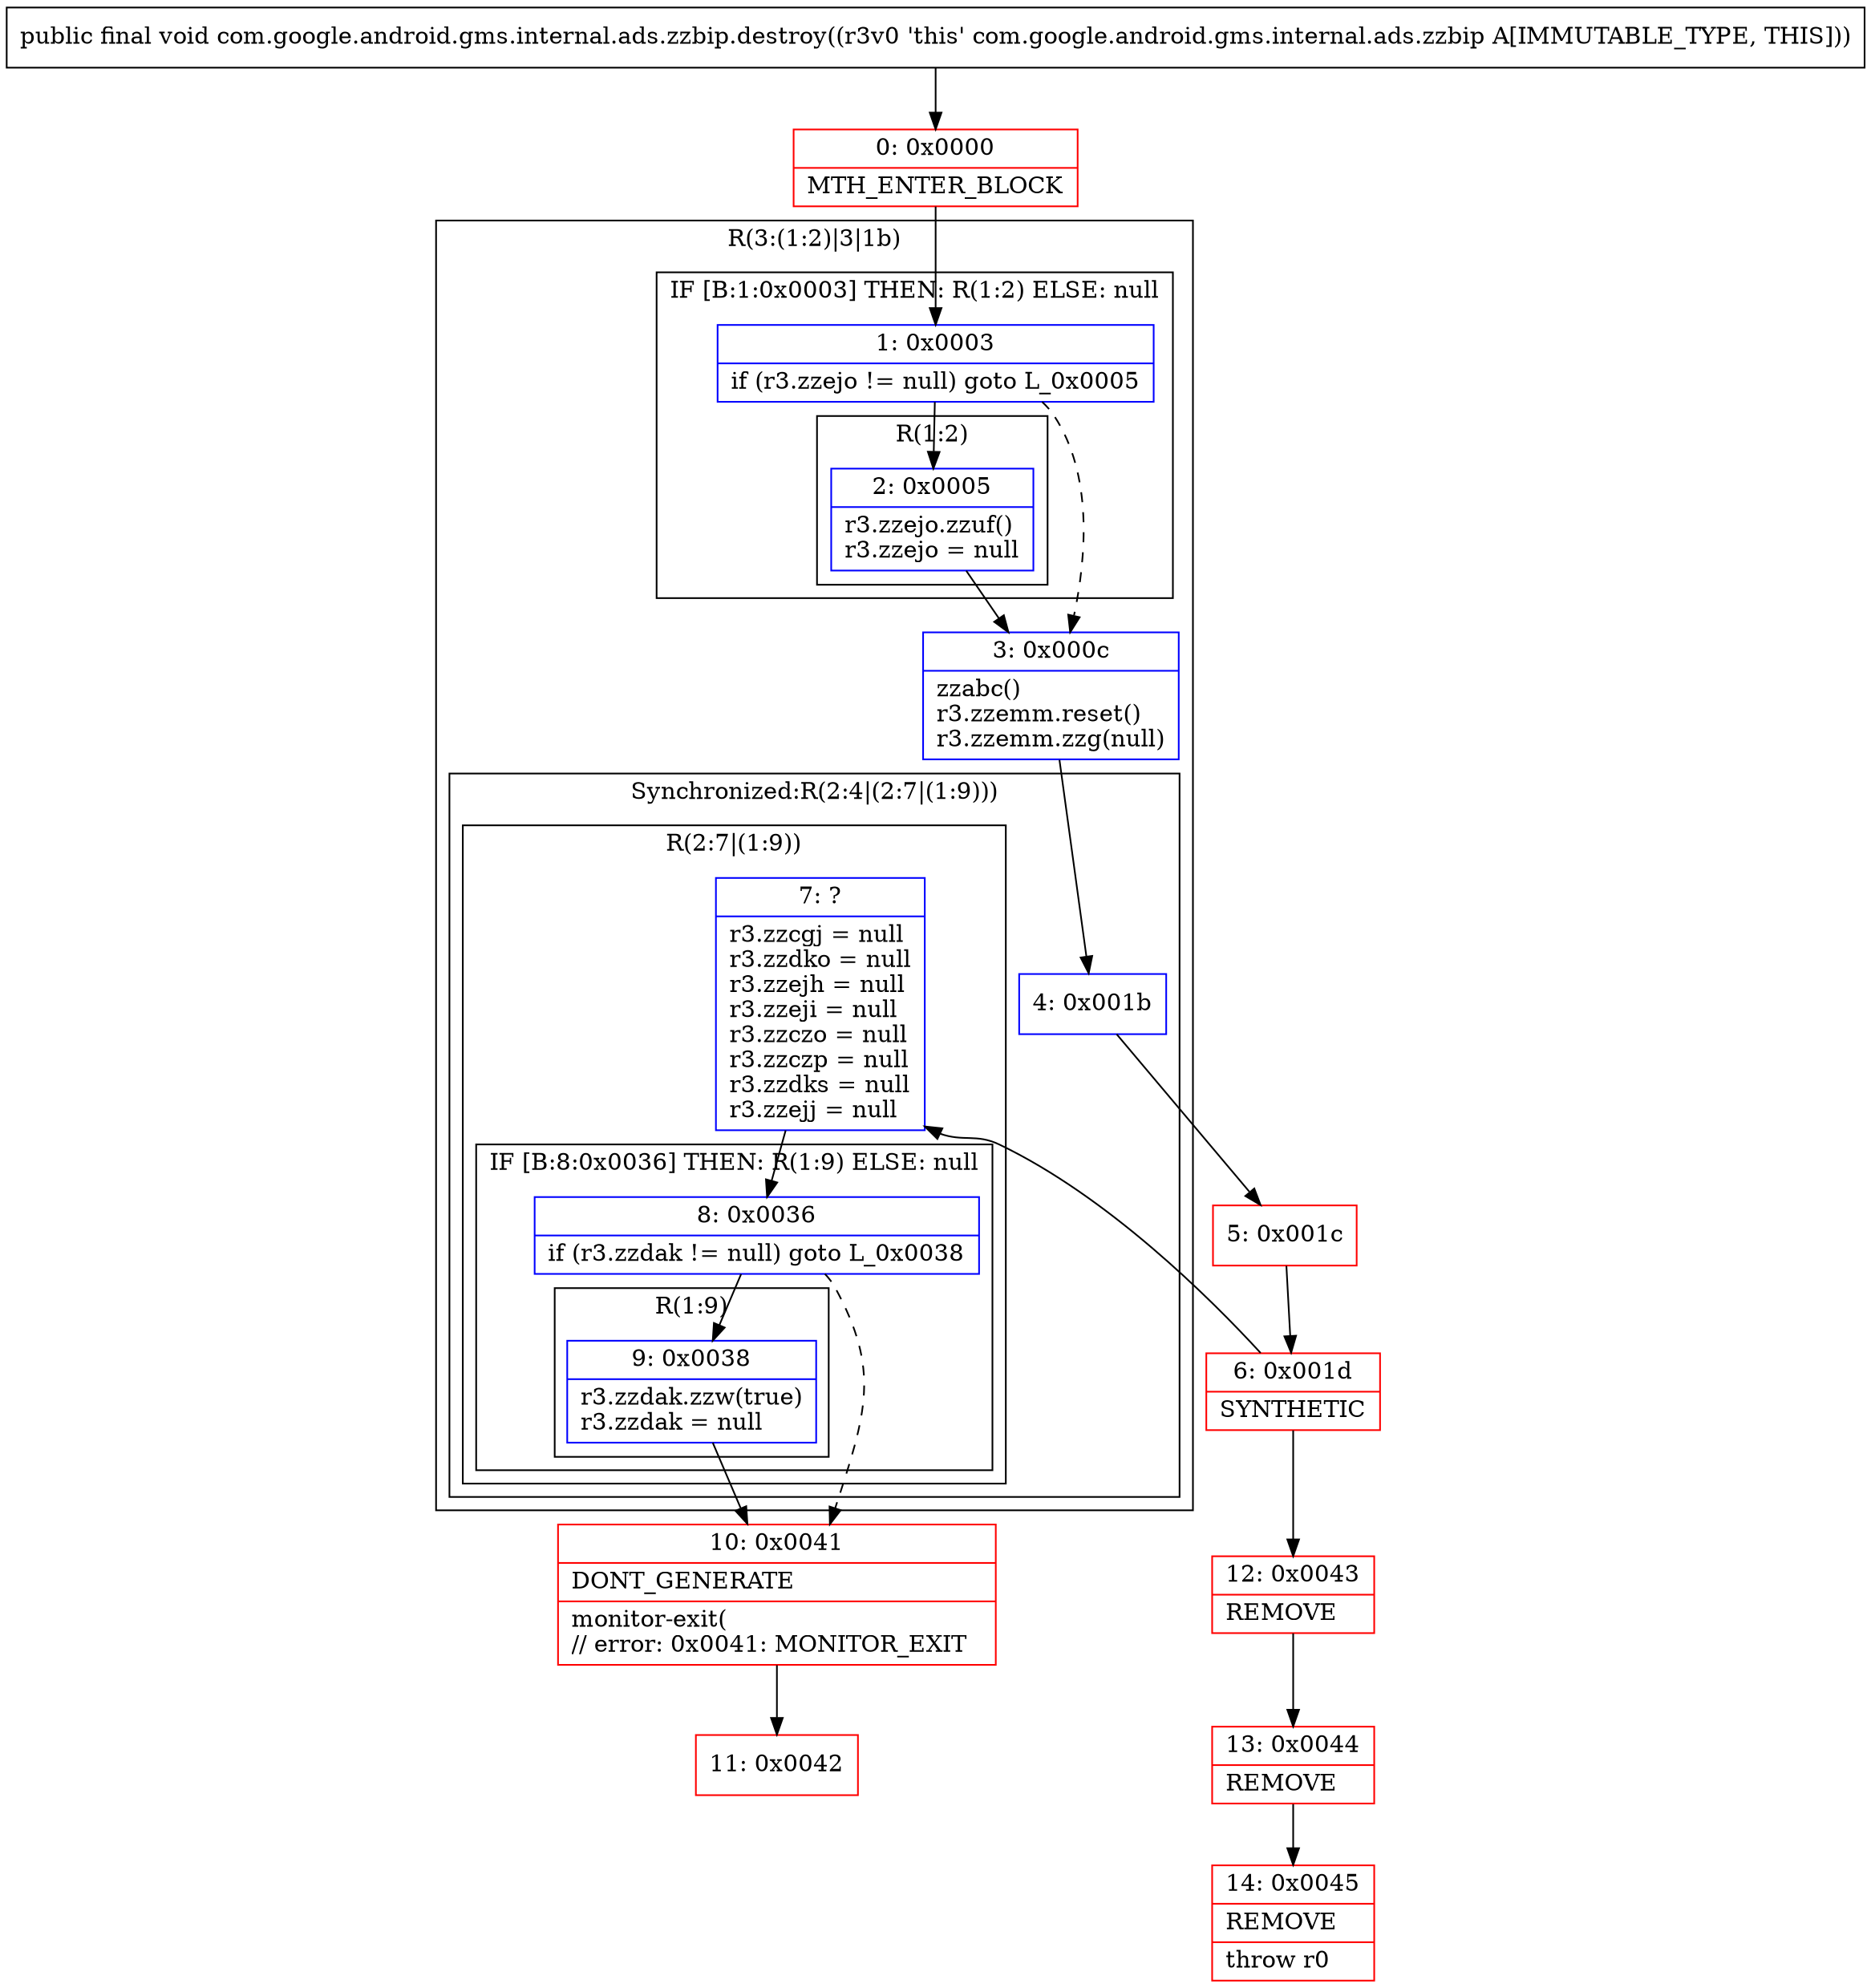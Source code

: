 digraph "CFG forcom.google.android.gms.internal.ads.zzbip.destroy()V" {
subgraph cluster_Region_379642550 {
label = "R(3:(1:2)|3|1b)";
node [shape=record,color=blue];
subgraph cluster_IfRegion_404353320 {
label = "IF [B:1:0x0003] THEN: R(1:2) ELSE: null";
node [shape=record,color=blue];
Node_1 [shape=record,label="{1\:\ 0x0003|if (r3.zzejo != null) goto L_0x0005\l}"];
subgraph cluster_Region_1464130029 {
label = "R(1:2)";
node [shape=record,color=blue];
Node_2 [shape=record,label="{2\:\ 0x0005|r3.zzejo.zzuf()\lr3.zzejo = null\l}"];
}
}
Node_3 [shape=record,label="{3\:\ 0x000c|zzabc()\lr3.zzemm.reset()\lr3.zzemm.zzg(null)\l}"];
subgraph cluster_SynchronizedRegion_274734782 {
label = "Synchronized:R(2:4|(2:7|(1:9)))";
node [shape=record,color=blue];
Node_4 [shape=record,label="{4\:\ 0x001b}"];
subgraph cluster_Region_21293910 {
label = "R(2:7|(1:9))";
node [shape=record,color=blue];
Node_7 [shape=record,label="{7\:\ ?|r3.zzcgj = null\lr3.zzdko = null\lr3.zzejh = null\lr3.zzeji = null\lr3.zzczo = null\lr3.zzczp = null\lr3.zzdks = null\lr3.zzejj = null\l}"];
subgraph cluster_IfRegion_1443089127 {
label = "IF [B:8:0x0036] THEN: R(1:9) ELSE: null";
node [shape=record,color=blue];
Node_8 [shape=record,label="{8\:\ 0x0036|if (r3.zzdak != null) goto L_0x0038\l}"];
subgraph cluster_Region_670689915 {
label = "R(1:9)";
node [shape=record,color=blue];
Node_9 [shape=record,label="{9\:\ 0x0038|r3.zzdak.zzw(true)\lr3.zzdak = null\l}"];
}
}
}
}
}
Node_0 [shape=record,color=red,label="{0\:\ 0x0000|MTH_ENTER_BLOCK\l}"];
Node_5 [shape=record,color=red,label="{5\:\ 0x001c}"];
Node_6 [shape=record,color=red,label="{6\:\ 0x001d|SYNTHETIC\l}"];
Node_10 [shape=record,color=red,label="{10\:\ 0x0041|DONT_GENERATE\l|monitor\-exit(\l\/\/ error: 0x0041: MONITOR_EXIT  \l}"];
Node_11 [shape=record,color=red,label="{11\:\ 0x0042}"];
Node_12 [shape=record,color=red,label="{12\:\ 0x0043|REMOVE\l}"];
Node_13 [shape=record,color=red,label="{13\:\ 0x0044|REMOVE\l}"];
Node_14 [shape=record,color=red,label="{14\:\ 0x0045|REMOVE\l|throw r0\l}"];
MethodNode[shape=record,label="{public final void com.google.android.gms.internal.ads.zzbip.destroy((r3v0 'this' com.google.android.gms.internal.ads.zzbip A[IMMUTABLE_TYPE, THIS])) }"];
MethodNode -> Node_0;
Node_1 -> Node_2;
Node_1 -> Node_3[style=dashed];
Node_2 -> Node_3;
Node_3 -> Node_4;
Node_4 -> Node_5;
Node_7 -> Node_8;
Node_8 -> Node_9;
Node_8 -> Node_10[style=dashed];
Node_9 -> Node_10;
Node_0 -> Node_1;
Node_5 -> Node_6;
Node_6 -> Node_7;
Node_6 -> Node_12;
Node_10 -> Node_11;
Node_12 -> Node_13;
Node_13 -> Node_14;
}

